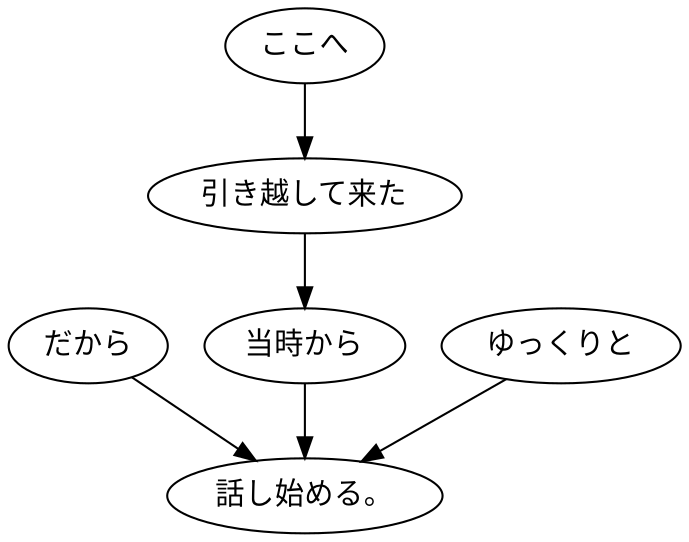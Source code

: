 digraph graph4696 {
	node0 [label="だから"];
	node1 [label="ここへ"];
	node2 [label="引き越して来た"];
	node3 [label="当時から"];
	node4 [label="ゆっくりと"];
	node5 [label="話し始める。"];
	node0 -> node5;
	node1 -> node2;
	node2 -> node3;
	node3 -> node5;
	node4 -> node5;
}
